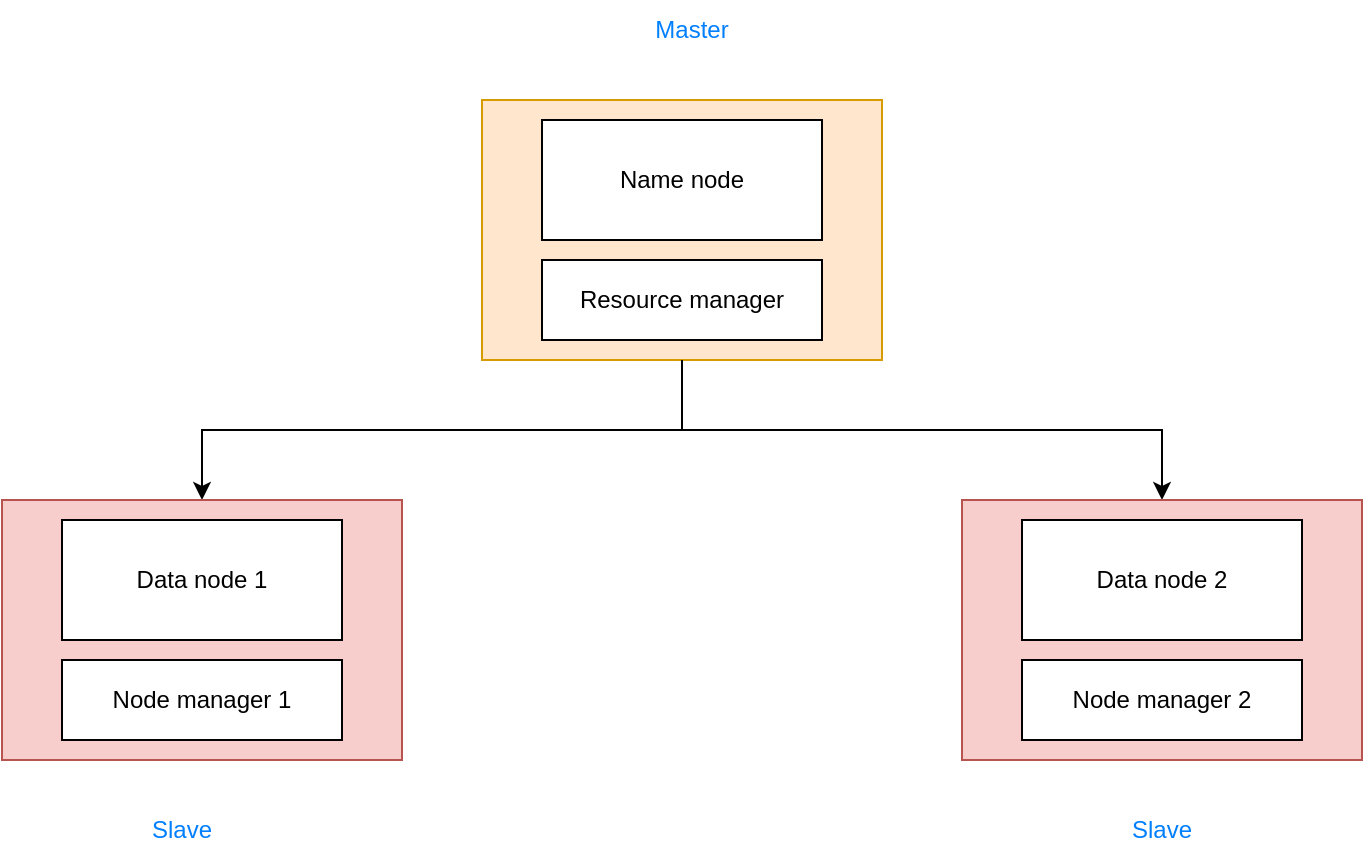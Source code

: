 <mxfile version="20.7.4" type="github">
  <diagram id="yFhTgLjL-dq6zD-HdHkg" name="Page-1">
    <mxGraphModel dx="1050" dy="549" grid="1" gridSize="10" guides="1" tooltips="1" connect="1" arrows="1" fold="1" page="1" pageScale="1" pageWidth="850" pageHeight="1100" math="0" shadow="0">
      <root>
        <mxCell id="0" />
        <mxCell id="1" parent="0" />
        <mxCell id="lGEIJaAXRUyNCMLdhOS5-20" style="edgeStyle=orthogonalEdgeStyle;rounded=0;orthogonalLoop=1;jettySize=auto;html=1;exitX=0.5;exitY=1;exitDx=0;exitDy=0;entryX=0.5;entryY=0;entryDx=0;entryDy=0;" parent="1" source="lGEIJaAXRUyNCMLdhOS5-3" target="lGEIJaAXRUyNCMLdhOS5-15" edge="1">
          <mxGeometry relative="1" as="geometry" />
        </mxCell>
        <mxCell id="lGEIJaAXRUyNCMLdhOS5-3" value="" style="rounded=0;whiteSpace=wrap;html=1;fillColor=#ffe6cc;strokeColor=#d79b00;" parent="1" vertex="1">
          <mxGeometry x="320" y="80" width="200" height="130" as="geometry" />
        </mxCell>
        <mxCell id="lGEIJaAXRUyNCMLdhOS5-18" style="edgeStyle=orthogonalEdgeStyle;rounded=0;orthogonalLoop=1;jettySize=auto;html=1;exitX=0.5;exitY=1;exitDx=0;exitDy=0;entryX=0.5;entryY=0;entryDx=0;entryDy=0;" parent="1" source="lGEIJaAXRUyNCMLdhOS5-3" target="lGEIJaAXRUyNCMLdhOS5-12" edge="1">
          <mxGeometry relative="1" as="geometry" />
        </mxCell>
        <mxCell id="lGEIJaAXRUyNCMLdhOS5-4" value="Name node" style="rounded=0;whiteSpace=wrap;html=1;" parent="1" vertex="1">
          <mxGeometry x="350" y="90" width="140" height="60" as="geometry" />
        </mxCell>
        <mxCell id="lGEIJaAXRUyNCMLdhOS5-5" value="Resource manager" style="rounded=0;whiteSpace=wrap;html=1;" parent="1" vertex="1">
          <mxGeometry x="350" y="160" width="140" height="40" as="geometry" />
        </mxCell>
        <mxCell id="lGEIJaAXRUyNCMLdhOS5-12" value="" style="rounded=0;whiteSpace=wrap;html=1;fillColor=#f8cecc;strokeColor=#b85450;" parent="1" vertex="1">
          <mxGeometry x="80" y="280" width="200" height="130" as="geometry" />
        </mxCell>
        <mxCell id="lGEIJaAXRUyNCMLdhOS5-13" value="Data node 1" style="rounded=0;whiteSpace=wrap;html=1;" parent="1" vertex="1">
          <mxGeometry x="110" y="290" width="140" height="60" as="geometry" />
        </mxCell>
        <mxCell id="lGEIJaAXRUyNCMLdhOS5-14" value="Node manager 1" style="rounded=0;whiteSpace=wrap;html=1;" parent="1" vertex="1">
          <mxGeometry x="110" y="360" width="140" height="40" as="geometry" />
        </mxCell>
        <mxCell id="lGEIJaAXRUyNCMLdhOS5-15" value="" style="rounded=0;whiteSpace=wrap;html=1;fillColor=#f8cecc;strokeColor=#b85450;" parent="1" vertex="1">
          <mxGeometry x="560" y="280" width="200" height="130" as="geometry" />
        </mxCell>
        <mxCell id="lGEIJaAXRUyNCMLdhOS5-16" value="Data node 2" style="rounded=0;whiteSpace=wrap;html=1;" parent="1" vertex="1">
          <mxGeometry x="590" y="290" width="140" height="60" as="geometry" />
        </mxCell>
        <mxCell id="lGEIJaAXRUyNCMLdhOS5-17" value="Node manager 2" style="rounded=0;whiteSpace=wrap;html=1;" parent="1" vertex="1">
          <mxGeometry x="590" y="360" width="140" height="40" as="geometry" />
        </mxCell>
        <mxCell id="9JDnfZZQFYclRvjPChz7-1" value="&lt;font color=&quot;#007fff&quot;&gt;Master&lt;/font&gt;" style="text;html=1;align=center;verticalAlign=middle;whiteSpace=wrap;rounded=0;strokeColor=none;" vertex="1" parent="1">
          <mxGeometry x="395" y="30" width="60" height="30" as="geometry" />
        </mxCell>
        <mxCell id="9JDnfZZQFYclRvjPChz7-3" value="&lt;font color=&quot;#007fff&quot;&gt;Slave&lt;/font&gt;" style="text;html=1;align=center;verticalAlign=middle;whiteSpace=wrap;rounded=0;strokeColor=none;" vertex="1" parent="1">
          <mxGeometry x="140" y="430" width="60" height="30" as="geometry" />
        </mxCell>
        <mxCell id="9JDnfZZQFYclRvjPChz7-4" value="&lt;font color=&quot;#007fff&quot;&gt;Slave&lt;/font&gt;" style="text;html=1;align=center;verticalAlign=middle;whiteSpace=wrap;rounded=0;strokeColor=none;" vertex="1" parent="1">
          <mxGeometry x="630" y="430" width="60" height="30" as="geometry" />
        </mxCell>
      </root>
    </mxGraphModel>
  </diagram>
</mxfile>
